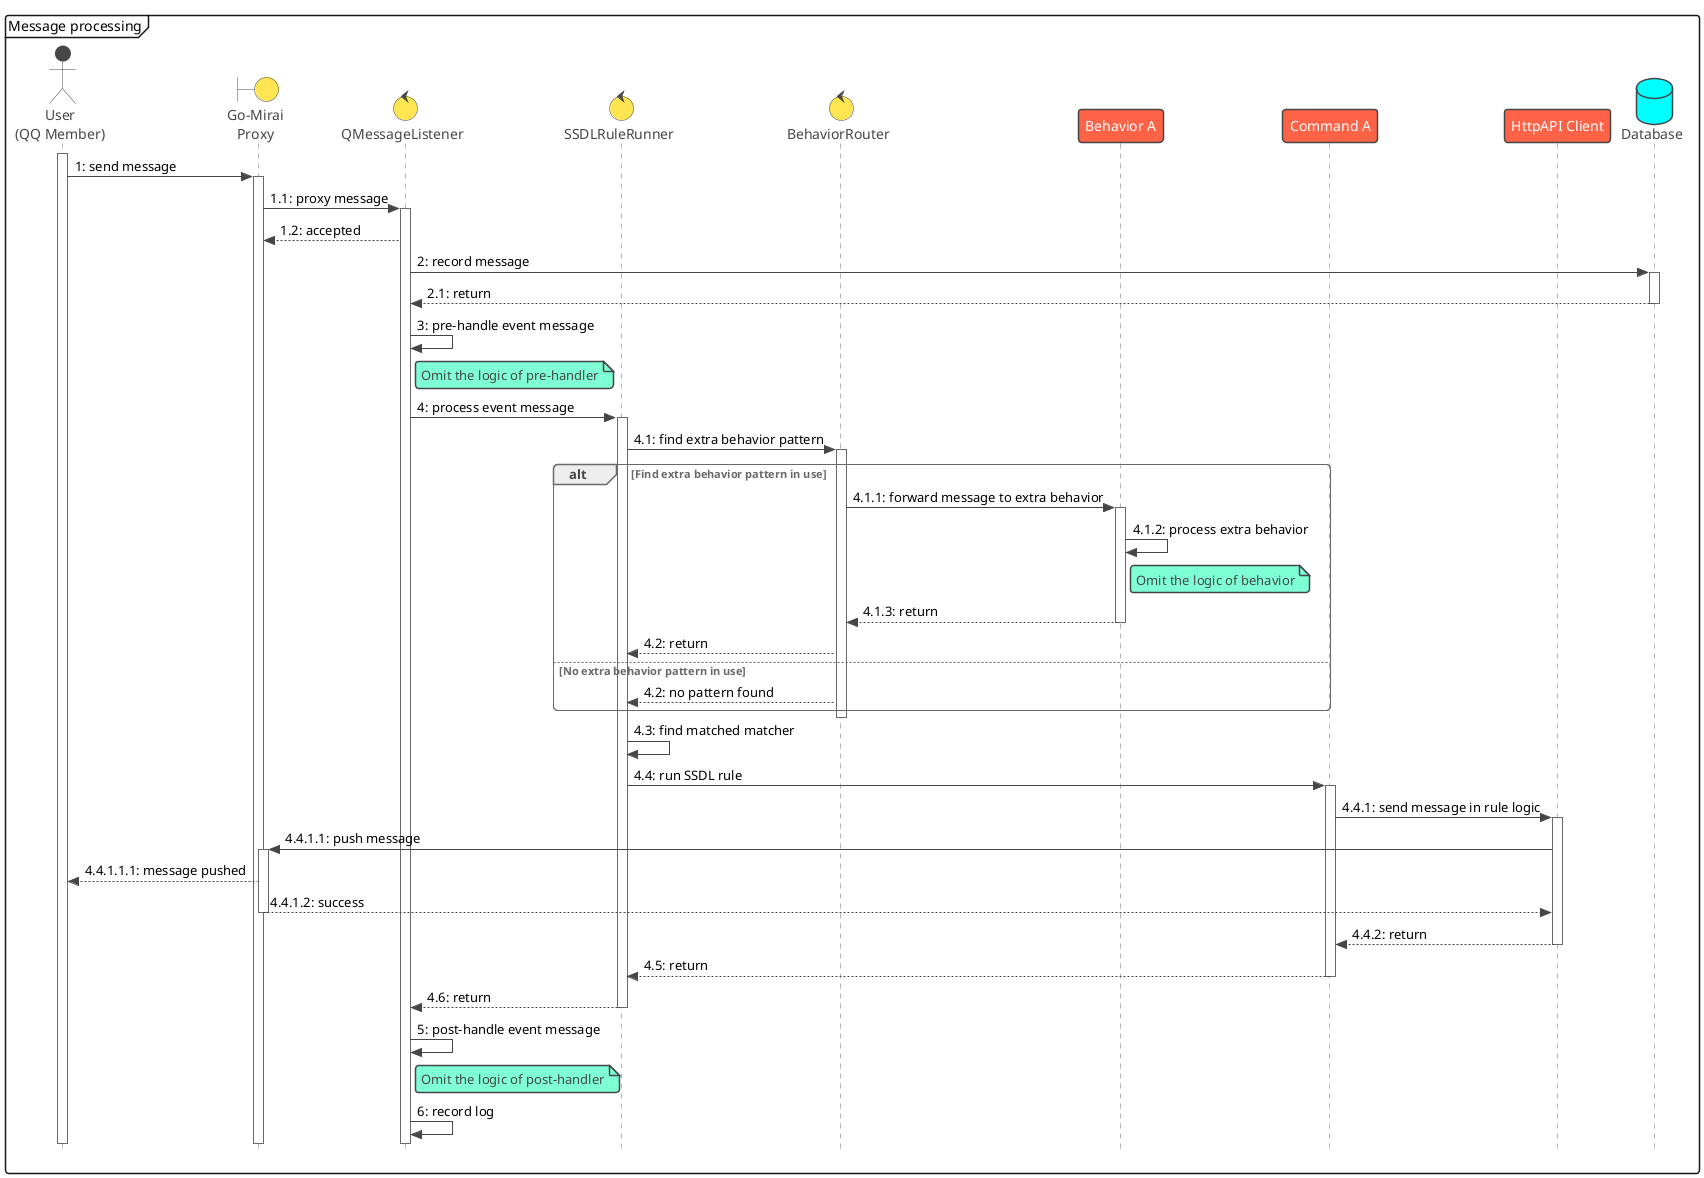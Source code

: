 @startuml
!theme vibrant
skinparam style strictuml
mainframe Message processing

actor "User\n(QQ Member)"       as user
boundary "Go-Mirai\nProxy"      as proxy
control "QMessageListener"      as listener
control "SSDLRuleRunner"        as ruleRunner
control "BehaviorRouter"        as bRouter
participant "Behavior A"        as exb
participant "Command A"         as cmd
participant "HttpAPI Client"    as api
database "Database"             as db

'Receive Message
user++
user -> proxy ++: 1: send message

'Async message push
proxy -> listener++ : 1.1: proxy message
listener --> proxy : 1.2: accepted


'Record message
listener -> db++ : 2: record message
listener <-- db-- : 2.1: return

'Message match and process
'Pre processing
listener -> listener : 3: pre-handle event message
note right of listener : Omit the logic of pre-handler
listener -> ruleRunner++ : 4: process event message

'Extra behavior
ruleRunner -> bRouter++ : 4.1: find extra behavior pattern
alt Find extra behavior pattern in use
        bRouter -> exb++ : 4.1.1: forward message to extra behavior
        exb -> exb: 4.1.2: process extra behavior
        note right of exb : Omit the logic of behavior
        bRouter <-- exb-- : 4.1.3: return
    ruleRunner <-- bRouter : 4.2: return
else No extra behavior pattern in use
    ruleRunner <-- bRouter : 4.2: no pattern found
end
bRouter--

'Run rule
ruleRunner -> ruleRunner : 4.3: find matched matcher
ruleRunner -> cmd++ : 4.4: run SSDL rule
    cmd -> api++ : 4.4.1: send message in rule logic
        api -> proxy++ : 4.4.1.1: push message
            proxy --> user : 4.4.1.1.1: message pushed
        proxy --> api-- : 4.4.1.2: success
    api --> cmd-- : 4.4.2: return
cmd --> ruleRunner-- : 4.5: return
ruleRunner --> listener-- : 4.6: return

'Post processing
listener -> listener : 5: post-handle event message
note right of listener : Omit the logic of post-handler
listener -> listener : 6: record log
@enduml

